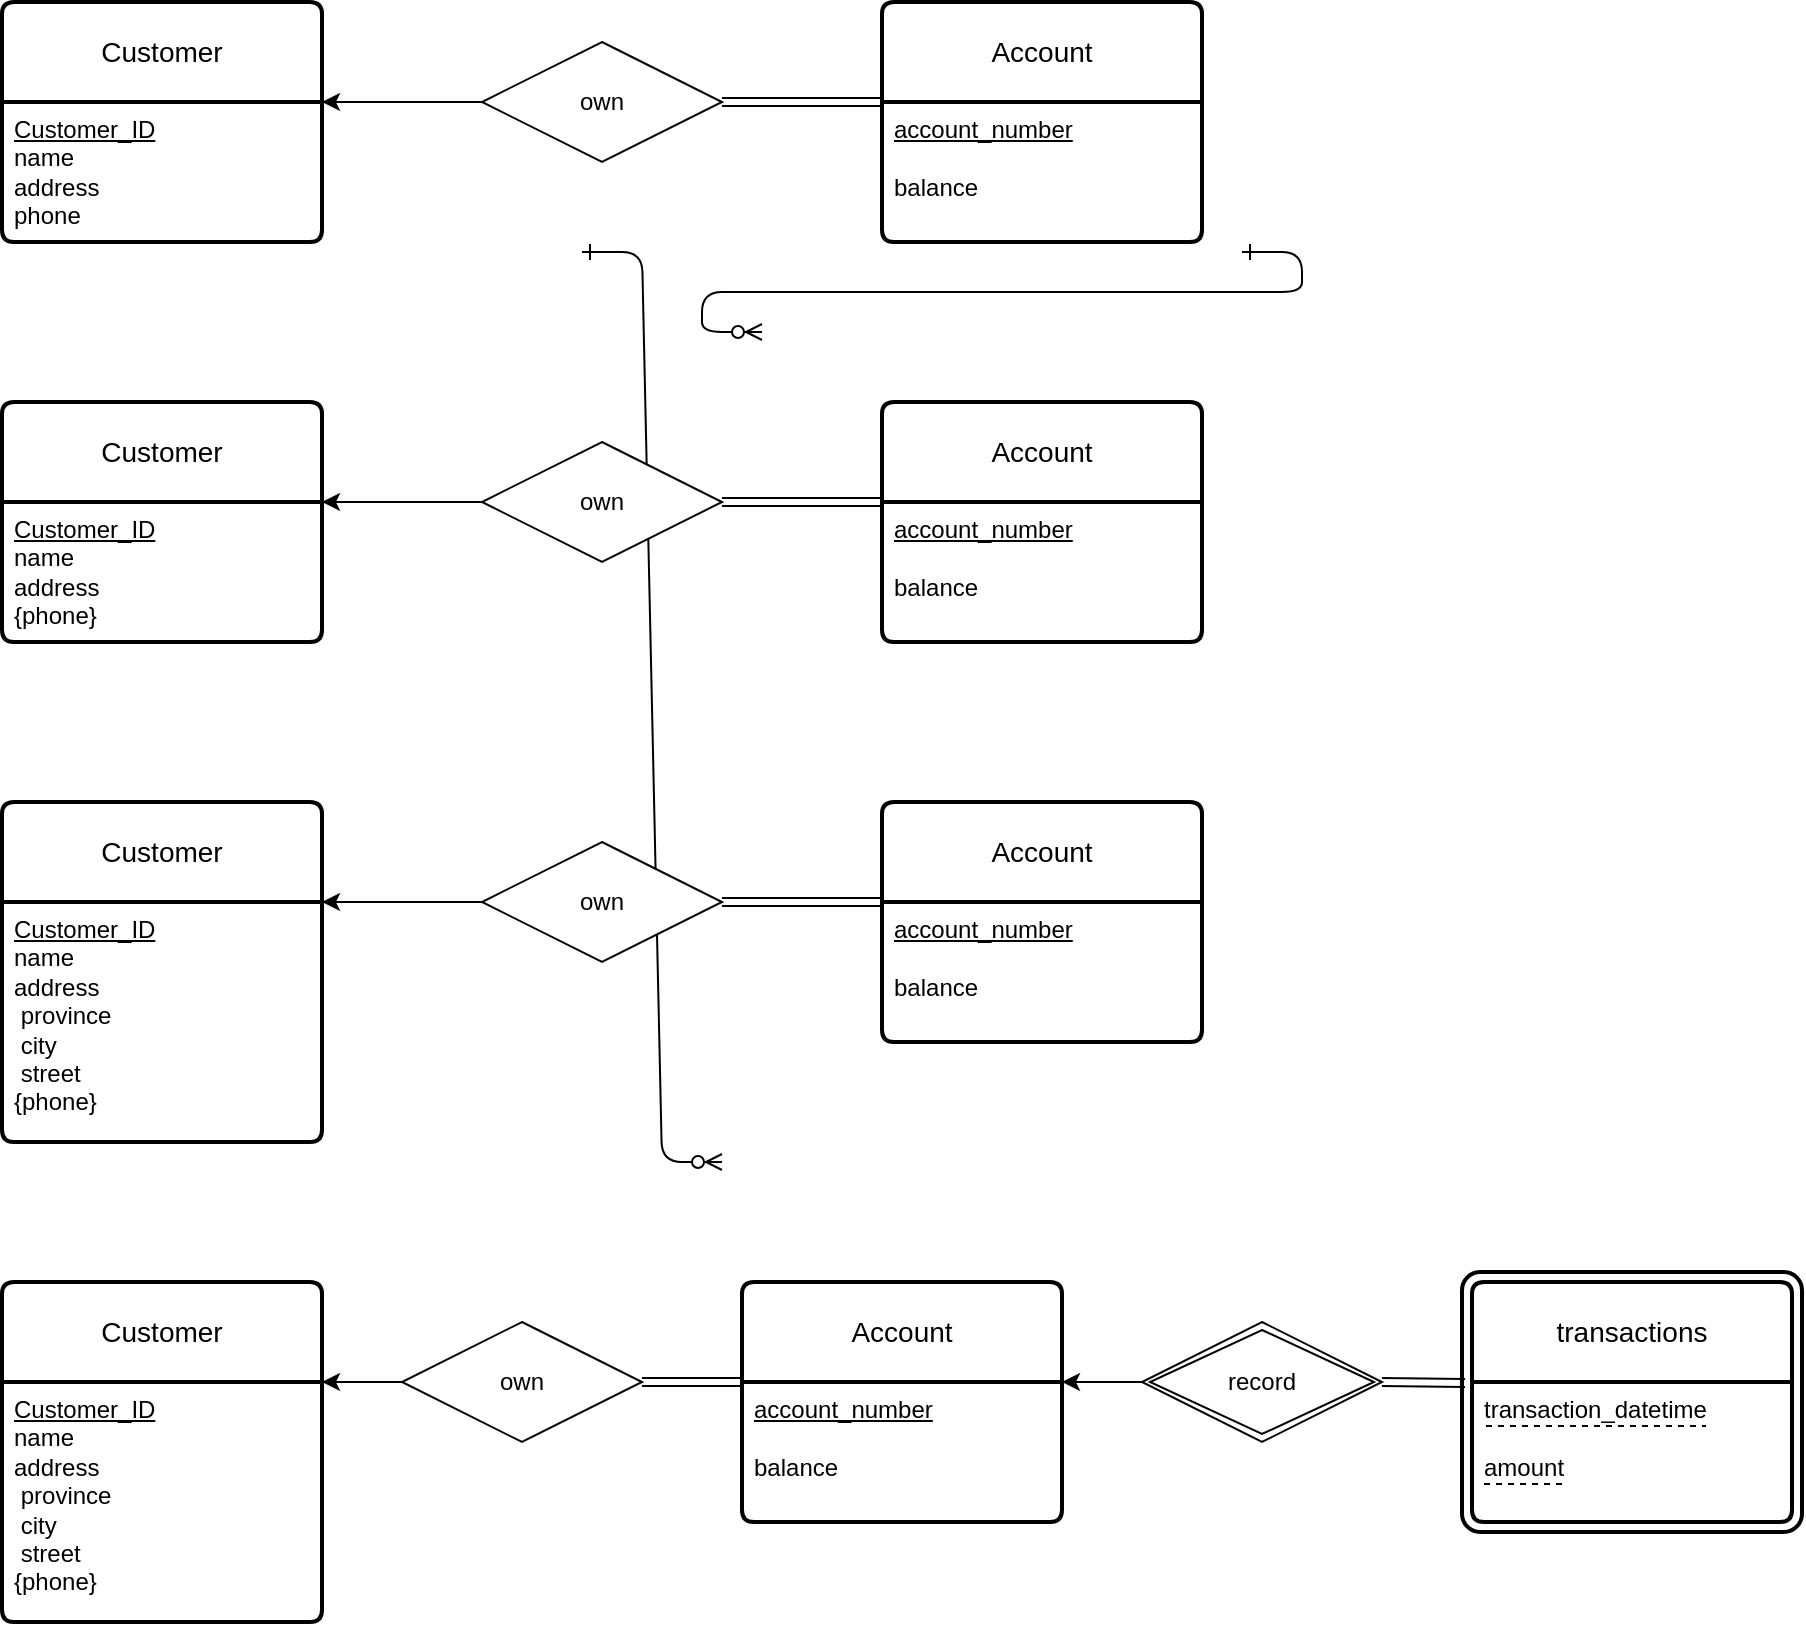 <mxfile version="21.2.1" type="github">
  <diagram id="R2lEEEUBdFMjLlhIrx00" name="Page-1">
    <mxGraphModel dx="954" dy="616" grid="1" gridSize="10" guides="1" tooltips="1" connect="1" arrows="1" fold="1" page="1" pageScale="1" pageWidth="850" pageHeight="1100" math="0" shadow="0" extFonts="Permanent Marker^https://fonts.googleapis.com/css?family=Permanent+Marker">
      <root>
        <mxCell id="0" />
        <mxCell id="1" parent="0" />
        <mxCell id="C-vyLk0tnHw3VtMMgP7b-1" value="" style="edgeStyle=entityRelationEdgeStyle;endArrow=ERzeroToMany;startArrow=ERone;endFill=1;startFill=0;" parent="1" target="C-vyLk0tnHw3VtMMgP7b-6" edge="1">
          <mxGeometry width="100" height="100" relative="1" as="geometry">
            <mxPoint x="370" y="165" as="sourcePoint" />
            <mxPoint x="440" y="620" as="targetPoint" />
          </mxGeometry>
        </mxCell>
        <mxCell id="C-vyLk0tnHw3VtMMgP7b-12" value="" style="edgeStyle=entityRelationEdgeStyle;endArrow=ERzeroToMany;startArrow=ERone;endFill=1;startFill=0;" parent="1" target="C-vyLk0tnHw3VtMMgP7b-17" edge="1">
          <mxGeometry width="100" height="100" relative="1" as="geometry">
            <mxPoint x="700" y="165" as="sourcePoint" />
            <mxPoint x="460" y="205" as="targetPoint" />
          </mxGeometry>
        </mxCell>
        <mxCell id="LDV9NzvKZxMX1g5QQRBX-12" value="Customer" style="swimlane;childLayout=stackLayout;horizontal=1;startSize=50;horizontalStack=0;rounded=1;fontSize=14;fontStyle=0;strokeWidth=2;resizeParent=0;resizeLast=1;shadow=0;dashed=0;align=center;arcSize=4;whiteSpace=wrap;html=1;" vertex="1" parent="1">
          <mxGeometry x="80" y="40" width="160" height="120" as="geometry" />
        </mxCell>
        <mxCell id="LDV9NzvKZxMX1g5QQRBX-13" value="&lt;u&gt;Customer_ID&lt;br&gt;&lt;/u&gt;name&lt;br&gt;address&lt;br&gt;phone" style="align=left;strokeColor=none;fillColor=none;spacingLeft=4;fontSize=12;verticalAlign=top;resizable=0;rotatable=0;part=1;html=1;" vertex="1" parent="LDV9NzvKZxMX1g5QQRBX-12">
          <mxGeometry y="50" width="160" height="70" as="geometry" />
        </mxCell>
        <mxCell id="LDV9NzvKZxMX1g5QQRBX-14" value="Account" style="swimlane;childLayout=stackLayout;horizontal=1;startSize=50;horizontalStack=0;rounded=1;fontSize=14;fontStyle=0;strokeWidth=2;resizeParent=0;resizeLast=1;shadow=0;dashed=0;align=center;arcSize=4;whiteSpace=wrap;html=1;" vertex="1" parent="1">
          <mxGeometry x="520" y="40" width="160" height="120" as="geometry" />
        </mxCell>
        <mxCell id="LDV9NzvKZxMX1g5QQRBX-15" value="&lt;u&gt;account_number&lt;br&gt;&lt;/u&gt;&lt;br&gt;balance" style="align=left;strokeColor=none;fillColor=none;spacingLeft=4;fontSize=12;verticalAlign=top;resizable=0;rotatable=0;part=1;html=1;" vertex="1" parent="LDV9NzvKZxMX1g5QQRBX-14">
          <mxGeometry y="50" width="160" height="70" as="geometry" />
        </mxCell>
        <mxCell id="LDV9NzvKZxMX1g5QQRBX-16" value="own" style="shape=rhombus;perimeter=rhombusPerimeter;whiteSpace=wrap;html=1;align=center;" vertex="1" parent="1">
          <mxGeometry x="320" y="60" width="120" height="60" as="geometry" />
        </mxCell>
        <mxCell id="LDV9NzvKZxMX1g5QQRBX-17" value="" style="endArrow=none;html=1;rounded=0;shape=link;exitX=1;exitY=0.5;exitDx=0;exitDy=0;entryX=0;entryY=0;entryDx=0;entryDy=0;" edge="1" parent="1" source="LDV9NzvKZxMX1g5QQRBX-16" target="LDV9NzvKZxMX1g5QQRBX-15">
          <mxGeometry relative="1" as="geometry">
            <mxPoint x="440" y="100" as="sourcePoint" />
            <mxPoint x="520" y="100" as="targetPoint" />
          </mxGeometry>
        </mxCell>
        <mxCell id="LDV9NzvKZxMX1g5QQRBX-18" value="" style="endArrow=classic;html=1;rounded=0;endFill=1;entryX=1;entryY=0;entryDx=0;entryDy=0;exitX=0;exitY=0.5;exitDx=0;exitDy=0;" edge="1" parent="1" source="LDV9NzvKZxMX1g5QQRBX-16" target="LDV9NzvKZxMX1g5QQRBX-13">
          <mxGeometry relative="1" as="geometry">
            <mxPoint x="250" y="140" as="sourcePoint" />
            <mxPoint x="320" y="100" as="targetPoint" />
            <Array as="points" />
          </mxGeometry>
        </mxCell>
        <mxCell id="LDV9NzvKZxMX1g5QQRBX-19" value="Customer" style="swimlane;childLayout=stackLayout;horizontal=1;startSize=50;horizontalStack=0;rounded=1;fontSize=14;fontStyle=0;strokeWidth=2;resizeParent=0;resizeLast=1;shadow=0;dashed=0;align=center;arcSize=4;whiteSpace=wrap;html=1;" vertex="1" parent="1">
          <mxGeometry x="80" y="240" width="160" height="120" as="geometry" />
        </mxCell>
        <mxCell id="LDV9NzvKZxMX1g5QQRBX-20" value="&lt;u&gt;Customer_ID&lt;br&gt;&lt;/u&gt;name&lt;br&gt;address&lt;br&gt;{phone}" style="align=left;strokeColor=none;fillColor=none;spacingLeft=4;fontSize=12;verticalAlign=top;resizable=0;rotatable=0;part=1;html=1;" vertex="1" parent="LDV9NzvKZxMX1g5QQRBX-19">
          <mxGeometry y="50" width="160" height="70" as="geometry" />
        </mxCell>
        <mxCell id="LDV9NzvKZxMX1g5QQRBX-21" value="Account" style="swimlane;childLayout=stackLayout;horizontal=1;startSize=50;horizontalStack=0;rounded=1;fontSize=14;fontStyle=0;strokeWidth=2;resizeParent=0;resizeLast=1;shadow=0;dashed=0;align=center;arcSize=4;whiteSpace=wrap;html=1;" vertex="1" parent="1">
          <mxGeometry x="520" y="240" width="160" height="120" as="geometry" />
        </mxCell>
        <mxCell id="LDV9NzvKZxMX1g5QQRBX-22" value="&lt;u&gt;account_number&lt;br&gt;&lt;/u&gt;&lt;br&gt;balance" style="align=left;strokeColor=none;fillColor=none;spacingLeft=4;fontSize=12;verticalAlign=top;resizable=0;rotatable=0;part=1;html=1;" vertex="1" parent="LDV9NzvKZxMX1g5QQRBX-21">
          <mxGeometry y="50" width="160" height="70" as="geometry" />
        </mxCell>
        <mxCell id="LDV9NzvKZxMX1g5QQRBX-23" value="own" style="shape=rhombus;perimeter=rhombusPerimeter;whiteSpace=wrap;html=1;align=center;" vertex="1" parent="1">
          <mxGeometry x="320" y="260" width="120" height="60" as="geometry" />
        </mxCell>
        <mxCell id="LDV9NzvKZxMX1g5QQRBX-24" value="" style="endArrow=none;html=1;rounded=0;shape=link;exitX=1;exitY=0.5;exitDx=0;exitDy=0;entryX=0;entryY=0;entryDx=0;entryDy=0;" edge="1" parent="1" source="LDV9NzvKZxMX1g5QQRBX-23" target="LDV9NzvKZxMX1g5QQRBX-22">
          <mxGeometry relative="1" as="geometry">
            <mxPoint x="440" y="300" as="sourcePoint" />
            <mxPoint x="520" y="300" as="targetPoint" />
          </mxGeometry>
        </mxCell>
        <mxCell id="LDV9NzvKZxMX1g5QQRBX-25" value="" style="endArrow=classic;html=1;rounded=0;endFill=1;entryX=1;entryY=0;entryDx=0;entryDy=0;exitX=0;exitY=0.5;exitDx=0;exitDy=0;" edge="1" parent="1" source="LDV9NzvKZxMX1g5QQRBX-23" target="LDV9NzvKZxMX1g5QQRBX-20">
          <mxGeometry relative="1" as="geometry">
            <mxPoint x="250" y="340" as="sourcePoint" />
            <mxPoint x="320" y="300" as="targetPoint" />
            <Array as="points" />
          </mxGeometry>
        </mxCell>
        <mxCell id="LDV9NzvKZxMX1g5QQRBX-26" value="Customer" style="swimlane;childLayout=stackLayout;horizontal=1;startSize=50;horizontalStack=0;rounded=1;fontSize=14;fontStyle=0;strokeWidth=2;resizeParent=0;resizeLast=1;shadow=0;dashed=0;align=center;arcSize=4;whiteSpace=wrap;html=1;" vertex="1" parent="1">
          <mxGeometry x="80" y="440" width="160" height="170" as="geometry" />
        </mxCell>
        <mxCell id="LDV9NzvKZxMX1g5QQRBX-27" value="&lt;u&gt;Customer_ID&lt;br&gt;&lt;/u&gt;name&lt;br&gt;address&lt;br&gt;&lt;span style=&quot;white-space: pre;&quot;&gt;	&lt;/span&gt;province&lt;br&gt;&lt;span style=&quot;white-space: pre;&quot;&gt;	&lt;/span&gt;city&lt;br&gt;&lt;span style=&quot;white-space: pre;&quot;&gt;	&lt;/span&gt;street&lt;br&gt;{phone}" style="align=left;strokeColor=none;fillColor=none;spacingLeft=4;fontSize=12;verticalAlign=top;resizable=0;rotatable=0;part=1;html=1;" vertex="1" parent="LDV9NzvKZxMX1g5QQRBX-26">
          <mxGeometry y="50" width="160" height="120" as="geometry" />
        </mxCell>
        <mxCell id="LDV9NzvKZxMX1g5QQRBX-28" value="Account" style="swimlane;childLayout=stackLayout;horizontal=1;startSize=50;horizontalStack=0;rounded=1;fontSize=14;fontStyle=0;strokeWidth=2;resizeParent=0;resizeLast=1;shadow=0;dashed=0;align=center;arcSize=4;whiteSpace=wrap;html=1;" vertex="1" parent="1">
          <mxGeometry x="520" y="440" width="160" height="120" as="geometry" />
        </mxCell>
        <mxCell id="LDV9NzvKZxMX1g5QQRBX-29" value="&lt;u&gt;account_number&lt;br&gt;&lt;/u&gt;&lt;br&gt;balance" style="align=left;strokeColor=none;fillColor=none;spacingLeft=4;fontSize=12;verticalAlign=top;resizable=0;rotatable=0;part=1;html=1;" vertex="1" parent="LDV9NzvKZxMX1g5QQRBX-28">
          <mxGeometry y="50" width="160" height="70" as="geometry" />
        </mxCell>
        <mxCell id="LDV9NzvKZxMX1g5QQRBX-30" value="own" style="shape=rhombus;perimeter=rhombusPerimeter;whiteSpace=wrap;html=1;align=center;" vertex="1" parent="1">
          <mxGeometry x="320" y="460" width="120" height="60" as="geometry" />
        </mxCell>
        <mxCell id="LDV9NzvKZxMX1g5QQRBX-31" value="" style="endArrow=none;html=1;rounded=0;shape=link;exitX=1;exitY=0.5;exitDx=0;exitDy=0;entryX=0;entryY=0;entryDx=0;entryDy=0;" edge="1" parent="1" source="LDV9NzvKZxMX1g5QQRBX-30" target="LDV9NzvKZxMX1g5QQRBX-29">
          <mxGeometry relative="1" as="geometry">
            <mxPoint x="440" y="500" as="sourcePoint" />
            <mxPoint x="520" y="500" as="targetPoint" />
          </mxGeometry>
        </mxCell>
        <mxCell id="LDV9NzvKZxMX1g5QQRBX-32" value="" style="endArrow=classic;html=1;rounded=0;endFill=1;entryX=1;entryY=0;entryDx=0;entryDy=0;exitX=0;exitY=0.5;exitDx=0;exitDy=0;" edge="1" parent="1" source="LDV9NzvKZxMX1g5QQRBX-30" target="LDV9NzvKZxMX1g5QQRBX-27">
          <mxGeometry relative="1" as="geometry">
            <mxPoint x="250" y="540" as="sourcePoint" />
            <mxPoint x="320" y="500" as="targetPoint" />
            <Array as="points" />
          </mxGeometry>
        </mxCell>
        <mxCell id="LDV9NzvKZxMX1g5QQRBX-35" value="Customer" style="swimlane;childLayout=stackLayout;horizontal=1;startSize=50;horizontalStack=0;rounded=1;fontSize=14;fontStyle=0;strokeWidth=2;resizeParent=0;resizeLast=1;shadow=0;dashed=0;align=center;arcSize=4;whiteSpace=wrap;html=1;" vertex="1" parent="1">
          <mxGeometry x="80" y="680" width="160" height="170" as="geometry" />
        </mxCell>
        <mxCell id="LDV9NzvKZxMX1g5QQRBX-36" value="&lt;u&gt;Customer_ID&lt;br&gt;&lt;/u&gt;name&lt;br&gt;address&lt;br&gt;&lt;span style=&quot;white-space: pre;&quot;&gt;	&lt;/span&gt;province&lt;br&gt;&lt;span style=&quot;white-space: pre;&quot;&gt;	&lt;/span&gt;city&lt;br&gt;&lt;span style=&quot;white-space: pre;&quot;&gt;	&lt;/span&gt;street&lt;br&gt;{phone}" style="align=left;strokeColor=none;fillColor=none;spacingLeft=4;fontSize=12;verticalAlign=top;resizable=0;rotatable=0;part=1;html=1;" vertex="1" parent="LDV9NzvKZxMX1g5QQRBX-35">
          <mxGeometry y="50" width="160" height="120" as="geometry" />
        </mxCell>
        <mxCell id="LDV9NzvKZxMX1g5QQRBX-37" value="Account" style="swimlane;childLayout=stackLayout;horizontal=1;startSize=50;horizontalStack=0;rounded=1;fontSize=14;fontStyle=0;strokeWidth=2;resizeParent=0;resizeLast=1;shadow=0;dashed=0;align=center;arcSize=4;whiteSpace=wrap;html=1;" vertex="1" parent="1">
          <mxGeometry x="450" y="680" width="160" height="120" as="geometry" />
        </mxCell>
        <mxCell id="LDV9NzvKZxMX1g5QQRBX-38" value="&lt;u&gt;account_number&lt;br&gt;&lt;/u&gt;&lt;br&gt;balance" style="align=left;strokeColor=none;fillColor=none;spacingLeft=4;fontSize=12;verticalAlign=top;resizable=0;rotatable=0;part=1;html=1;" vertex="1" parent="LDV9NzvKZxMX1g5QQRBX-37">
          <mxGeometry y="50" width="160" height="70" as="geometry" />
        </mxCell>
        <mxCell id="LDV9NzvKZxMX1g5QQRBX-39" value="own" style="shape=rhombus;perimeter=rhombusPerimeter;whiteSpace=wrap;html=1;align=center;" vertex="1" parent="1">
          <mxGeometry x="280" y="700" width="120" height="60" as="geometry" />
        </mxCell>
        <mxCell id="LDV9NzvKZxMX1g5QQRBX-40" value="" style="endArrow=none;html=1;rounded=0;shape=link;exitX=1;exitY=0.5;exitDx=0;exitDy=0;entryX=0;entryY=0;entryDx=0;entryDy=0;" edge="1" parent="1" source="LDV9NzvKZxMX1g5QQRBX-39" target="LDV9NzvKZxMX1g5QQRBX-38">
          <mxGeometry relative="1" as="geometry">
            <mxPoint x="440" y="740" as="sourcePoint" />
            <mxPoint x="520" y="740" as="targetPoint" />
          </mxGeometry>
        </mxCell>
        <mxCell id="LDV9NzvKZxMX1g5QQRBX-41" value="" style="endArrow=classic;html=1;rounded=0;endFill=1;entryX=1;entryY=0;entryDx=0;entryDy=0;exitX=0;exitY=0.5;exitDx=0;exitDy=0;" edge="1" parent="1" source="LDV9NzvKZxMX1g5QQRBX-39" target="LDV9NzvKZxMX1g5QQRBX-36">
          <mxGeometry relative="1" as="geometry">
            <mxPoint x="250" y="780" as="sourcePoint" />
            <mxPoint x="320" y="740" as="targetPoint" />
            <Array as="points" />
          </mxGeometry>
        </mxCell>
        <mxCell id="LDV9NzvKZxMX1g5QQRBX-49" value="" style="group" vertex="1" connectable="0" parent="1">
          <mxGeometry x="810" y="675" width="170" height="130" as="geometry" />
        </mxCell>
        <mxCell id="LDV9NzvKZxMX1g5QQRBX-44" value="" style="rounded=1;arcSize=7;whiteSpace=wrap;html=1;align=center;strokeWidth=2;container=0;" vertex="1" parent="LDV9NzvKZxMX1g5QQRBX-49">
          <mxGeometry width="170" height="130" as="geometry" />
        </mxCell>
        <mxCell id="LDV9NzvKZxMX1g5QQRBX-42" value="transactions" style="swimlane;childLayout=stackLayout;horizontal=1;startSize=50;horizontalStack=0;rounded=1;fontSize=14;fontStyle=0;strokeWidth=2;resizeParent=0;resizeLast=1;shadow=0;align=center;arcSize=4;whiteSpace=wrap;html=1;container=0;" vertex="1" parent="LDV9NzvKZxMX1g5QQRBX-49">
          <mxGeometry x="5" y="5" width="160" height="120" as="geometry" />
        </mxCell>
        <mxCell id="LDV9NzvKZxMX1g5QQRBX-43" value="transaction_datetime&lt;br&gt;&lt;br&gt;amount" style="align=left;strokeColor=none;fillColor=none;spacingLeft=4;fontSize=12;verticalAlign=top;resizable=0;rotatable=0;part=1;html=1;rounded=0;shadow=0;container=0;" vertex="1" parent="LDV9NzvKZxMX1g5QQRBX-49">
          <mxGeometry x="5" y="55" width="160" height="70" as="geometry" />
        </mxCell>
        <mxCell id="LDV9NzvKZxMX1g5QQRBX-47" value="" style="endArrow=none;html=1;rounded=0;dashed=1;" edge="1" parent="LDV9NzvKZxMX1g5QQRBX-49">
          <mxGeometry relative="1" as="geometry">
            <mxPoint x="12" y="77" as="sourcePoint" />
            <mxPoint x="122" y="77" as="targetPoint" />
            <Array as="points">
              <mxPoint x="82" y="77" />
            </Array>
          </mxGeometry>
        </mxCell>
        <mxCell id="LDV9NzvKZxMX1g5QQRBX-48" value="" style="endArrow=none;html=1;rounded=0;dashed=1;" edge="1" parent="LDV9NzvKZxMX1g5QQRBX-49">
          <mxGeometry relative="1" as="geometry">
            <mxPoint x="11" y="106" as="sourcePoint" />
            <mxPoint x="51" y="106" as="targetPoint" />
          </mxGeometry>
        </mxCell>
        <mxCell id="LDV9NzvKZxMX1g5QQRBX-50" value="record" style="shape=rhombus;double=1;perimeter=rhombusPerimeter;whiteSpace=wrap;html=1;align=center;" vertex="1" parent="1">
          <mxGeometry x="650" y="700" width="120" height="60" as="geometry" />
        </mxCell>
        <mxCell id="LDV9NzvKZxMX1g5QQRBX-51" value="" style="endArrow=none;html=1;rounded=0;exitX=1;exitY=0.5;exitDx=0;exitDy=0;entryX=0.009;entryY=0.427;entryDx=0;entryDy=0;entryPerimeter=0;shape=link;" edge="1" parent="1" source="LDV9NzvKZxMX1g5QQRBX-50" target="LDV9NzvKZxMX1g5QQRBX-44">
          <mxGeometry relative="1" as="geometry">
            <mxPoint x="820" y="729.5" as="sourcePoint" />
            <mxPoint x="980" y="729.5" as="targetPoint" />
          </mxGeometry>
        </mxCell>
        <mxCell id="LDV9NzvKZxMX1g5QQRBX-52" value="" style="endArrow=classic;html=1;rounded=0;exitX=0;exitY=0.5;exitDx=0;exitDy=0;endFill=1;entryX=1;entryY=0;entryDx=0;entryDy=0;" edge="1" parent="1" source="LDV9NzvKZxMX1g5QQRBX-50" target="LDV9NzvKZxMX1g5QQRBX-38">
          <mxGeometry relative="1" as="geometry">
            <mxPoint x="650" y="729.5" as="sourcePoint" />
            <mxPoint x="730" y="770" as="targetPoint" />
          </mxGeometry>
        </mxCell>
      </root>
    </mxGraphModel>
  </diagram>
</mxfile>

